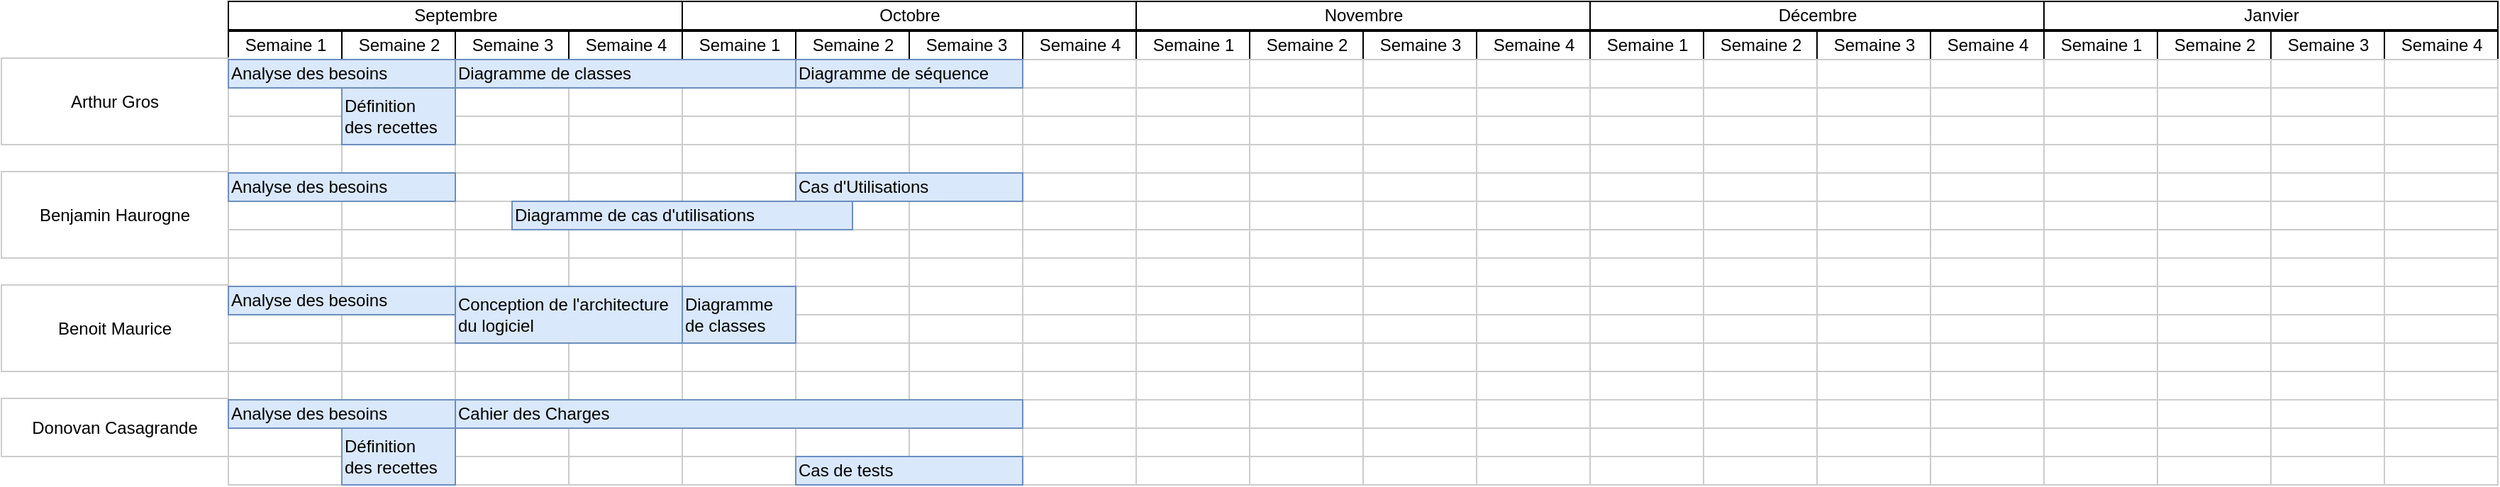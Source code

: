 <mxfile version="22.1.5" type="github">
  <diagram name="Page-1" id="2c4490ee-f0b8-94ab-5012-d5dc3445f7a3">
    <mxGraphModel dx="1648" dy="700" grid="1" gridSize="10" guides="1" tooltips="1" connect="0" arrows="1" fold="1" page="1" pageScale="1.5" pageWidth="1169" pageHeight="826" background="none" math="0" shadow="0">
      <root>
        <mxCell id="0" style=";html=1;" />
        <mxCell id="1" style=";html=1;" parent="0" />
        <mxCell id="67c90442a009f359-279" value="Novembre" style="strokeWidth=1;fontStyle=0;html=1;" parent="1" vertex="1">
          <mxGeometry x="800" y="439" width="320" height="20" as="geometry" />
        </mxCell>
        <mxCell id="7a8b956e7d50b54d-104" value="Décembre" style="strokeWidth=1;fontStyle=0;html=1;" parent="1" vertex="1">
          <mxGeometry x="1120" y="439" width="320" height="20" as="geometry" />
        </mxCell>
        <mxCell id="7a8b956e7d50b54d-109" value="Janvier" style="strokeWidth=1;fontStyle=0;html=1;" parent="1" vertex="1">
          <mxGeometry x="1440" y="439" width="320" height="20" as="geometry" />
        </mxCell>
        <mxCell id="7a8b956e7d50b54d-145" value="Octobre" style="strokeWidth=1;fontStyle=0;html=1;" parent="1" vertex="1">
          <mxGeometry x="480" y="439" width="320" height="20" as="geometry" />
        </mxCell>
        <mxCell id="7a8b956e7d50b54d-151" value="Septembre" style="strokeWidth=1;fontStyle=0;html=1;" parent="1" vertex="1">
          <mxGeometry x="160" y="439" width="320" height="20" as="geometry" />
        </mxCell>
        <mxCell id="7a8b956e7d50b54d-152" value="Semaine 1" style="strokeWidth=1;fontStyle=0;html=1;" parent="1" vertex="1">
          <mxGeometry x="160" y="460" width="80" height="20" as="geometry" />
        </mxCell>
        <mxCell id="KohmYElV7J4Lf4DfOWHx-1" value="Arthur Gros" style="whiteSpace=wrap;html=1;align=center;strokeColor=#CCCCCC;" parent="1" vertex="1">
          <mxGeometry y="479" width="160" height="61" as="geometry" />
        </mxCell>
        <mxCell id="KohmYElV7J4Lf4DfOWHx-3" value="Benjamin Haurogne" style="whiteSpace=wrap;html=1;align=center;strokeColor=#CCCCCC;" parent="1" vertex="1">
          <mxGeometry y="559" width="160" height="61" as="geometry" />
        </mxCell>
        <mxCell id="KohmYElV7J4Lf4DfOWHx-4" value="Benoit Maurice" style="whiteSpace=wrap;html=1;align=center;strokeColor=#CCCCCC;" parent="1" vertex="1">
          <mxGeometry y="639" width="160" height="61" as="geometry" />
        </mxCell>
        <mxCell id="KohmYElV7J4Lf4DfOWHx-5" value="Donovan Casagrande" style="whiteSpace=wrap;html=1;align=center;strokeColor=#CCCCCC;" parent="1" vertex="1">
          <mxGeometry y="719" width="160" height="41" as="geometry" />
        </mxCell>
        <mxCell id="6z6v71Y1guzTuRLKmEV8-2" value="Semaine 2" style="strokeWidth=1;fontStyle=0;html=1;" parent="1" vertex="1">
          <mxGeometry x="240" y="460" width="80" height="20" as="geometry" />
        </mxCell>
        <mxCell id="6z6v71Y1guzTuRLKmEV8-3" value="Semaine 3" style="strokeWidth=1;fontStyle=0;html=1;" parent="1" vertex="1">
          <mxGeometry x="320" y="460" width="80" height="20" as="geometry" />
        </mxCell>
        <mxCell id="6z6v71Y1guzTuRLKmEV8-4" value="Semaine 4" style="strokeWidth=1;fontStyle=0;html=1;" parent="1" vertex="1">
          <mxGeometry x="400" y="460" width="80" height="20" as="geometry" />
        </mxCell>
        <mxCell id="6z6v71Y1guzTuRLKmEV8-54" value="" style="align=left;strokeColor=#CCCCCC;html=1;" parent="1" vertex="1">
          <mxGeometry x="320" y="500" width="80" height="20" as="geometry" />
        </mxCell>
        <mxCell id="6z6v71Y1guzTuRLKmEV8-55" value="" style="align=left;strokeColor=#CCCCCC;html=1;" parent="1" vertex="1">
          <mxGeometry x="320" y="520" width="80" height="20" as="geometry" />
        </mxCell>
        <mxCell id="6z6v71Y1guzTuRLKmEV8-56" value="" style="align=left;strokeColor=#CCCCCC;html=1;" parent="1" vertex="1">
          <mxGeometry x="320" y="540" width="80" height="20" as="geometry" />
        </mxCell>
        <mxCell id="6z6v71Y1guzTuRLKmEV8-57" value="" style="align=left;strokeColor=#CCCCCC;html=1;" parent="1" vertex="1">
          <mxGeometry x="320" y="560" width="80" height="20" as="geometry" />
        </mxCell>
        <mxCell id="6z6v71Y1guzTuRLKmEV8-58" value="" style="align=left;strokeColor=#CCCCCC;html=1;" parent="1" vertex="1">
          <mxGeometry x="320" y="580" width="80" height="20" as="geometry" />
        </mxCell>
        <mxCell id="6z6v71Y1guzTuRLKmEV8-59" value="" style="align=left;strokeColor=#CCCCCC;html=1;" parent="1" vertex="1">
          <mxGeometry x="320" y="600" width="80" height="20" as="geometry" />
        </mxCell>
        <mxCell id="6z6v71Y1guzTuRLKmEV8-60" value="" style="align=left;strokeColor=#CCCCCC;html=1;" parent="1" vertex="1">
          <mxGeometry x="320" y="620" width="80" height="20" as="geometry" />
        </mxCell>
        <mxCell id="6z6v71Y1guzTuRLKmEV8-61" value="" style="align=left;strokeColor=#CCCCCC;html=1;" parent="1" vertex="1">
          <mxGeometry x="320" y="640" width="80" height="20" as="geometry" />
        </mxCell>
        <mxCell id="6z6v71Y1guzTuRLKmEV8-62" value="" style="align=left;strokeColor=#CCCCCC;html=1;" parent="1" vertex="1">
          <mxGeometry x="320" y="660" width="80" height="20" as="geometry" />
        </mxCell>
        <mxCell id="6z6v71Y1guzTuRLKmEV8-63" value="" style="align=left;strokeColor=#CCCCCC;html=1;" parent="1" vertex="1">
          <mxGeometry x="320" y="680" width="80" height="20" as="geometry" />
        </mxCell>
        <mxCell id="6z6v71Y1guzTuRLKmEV8-64" value="" style="align=left;strokeColor=#CCCCCC;html=1;" parent="1" vertex="1">
          <mxGeometry x="320" y="700" width="80" height="20" as="geometry" />
        </mxCell>
        <mxCell id="6z6v71Y1guzTuRLKmEV8-65" value="" style="align=left;strokeColor=#CCCCCC;html=1;" parent="1" vertex="1">
          <mxGeometry x="320" y="720" width="80" height="20" as="geometry" />
        </mxCell>
        <mxCell id="6z6v71Y1guzTuRLKmEV8-66" value="" style="align=left;strokeColor=#CCCCCC;html=1;" parent="1" vertex="1">
          <mxGeometry x="320" y="740" width="80" height="20" as="geometry" />
        </mxCell>
        <mxCell id="6z6v71Y1guzTuRLKmEV8-68" value="" style="align=left;strokeColor=#CCCCCC;html=1;" parent="1" vertex="1">
          <mxGeometry x="400" y="500" width="80" height="20" as="geometry" />
        </mxCell>
        <mxCell id="6z6v71Y1guzTuRLKmEV8-69" value="" style="align=left;strokeColor=#CCCCCC;html=1;" parent="1" vertex="1">
          <mxGeometry x="400" y="520" width="80" height="20" as="geometry" />
        </mxCell>
        <mxCell id="6z6v71Y1guzTuRLKmEV8-70" value="" style="align=left;strokeColor=#CCCCCC;html=1;" parent="1" vertex="1">
          <mxGeometry x="400" y="540" width="80" height="20" as="geometry" />
        </mxCell>
        <mxCell id="6z6v71Y1guzTuRLKmEV8-71" value="" style="align=left;strokeColor=#CCCCCC;html=1;" parent="1" vertex="1">
          <mxGeometry x="400" y="560" width="80" height="20" as="geometry" />
        </mxCell>
        <mxCell id="6z6v71Y1guzTuRLKmEV8-72" value="" style="align=left;strokeColor=#CCCCCC;html=1;" parent="1" vertex="1">
          <mxGeometry x="400" y="580" width="80" height="20" as="geometry" />
        </mxCell>
        <mxCell id="6z6v71Y1guzTuRLKmEV8-73" value="" style="align=left;strokeColor=#CCCCCC;html=1;" parent="1" vertex="1">
          <mxGeometry x="400" y="600" width="80" height="20" as="geometry" />
        </mxCell>
        <mxCell id="6z6v71Y1guzTuRLKmEV8-74" value="" style="align=left;strokeColor=#CCCCCC;html=1;" parent="1" vertex="1">
          <mxGeometry x="400" y="620" width="80" height="20" as="geometry" />
        </mxCell>
        <mxCell id="6z6v71Y1guzTuRLKmEV8-75" value="" style="align=left;strokeColor=#CCCCCC;html=1;" parent="1" vertex="1">
          <mxGeometry x="400" y="640" width="80" height="20" as="geometry" />
        </mxCell>
        <mxCell id="6z6v71Y1guzTuRLKmEV8-76" value="" style="align=left;strokeColor=#CCCCCC;html=1;" parent="1" vertex="1">
          <mxGeometry x="400" y="660" width="80" height="20" as="geometry" />
        </mxCell>
        <mxCell id="6z6v71Y1guzTuRLKmEV8-77" value="" style="align=left;strokeColor=#CCCCCC;html=1;" parent="1" vertex="1">
          <mxGeometry x="400" y="680" width="80" height="20" as="geometry" />
        </mxCell>
        <mxCell id="6z6v71Y1guzTuRLKmEV8-78" value="" style="align=left;strokeColor=#CCCCCC;html=1;" parent="1" vertex="1">
          <mxGeometry x="400" y="700" width="80" height="20" as="geometry" />
        </mxCell>
        <mxCell id="6z6v71Y1guzTuRLKmEV8-79" value="" style="align=left;strokeColor=#CCCCCC;html=1;" parent="1" vertex="1">
          <mxGeometry x="400" y="720" width="80" height="20" as="geometry" />
        </mxCell>
        <mxCell id="6z6v71Y1guzTuRLKmEV8-80" value="" style="align=left;strokeColor=#CCCCCC;html=1;" parent="1" vertex="1">
          <mxGeometry x="400" y="740" width="80" height="20" as="geometry" />
        </mxCell>
        <mxCell id="6z6v71Y1guzTuRLKmEV8-82" value="" style="align=left;strokeColor=#CCCCCC;html=1;" parent="1" vertex="1">
          <mxGeometry x="480" y="500" width="80" height="20" as="geometry" />
        </mxCell>
        <mxCell id="6z6v71Y1guzTuRLKmEV8-83" value="" style="align=left;strokeColor=#CCCCCC;html=1;" parent="1" vertex="1">
          <mxGeometry x="480" y="520" width="80" height="20" as="geometry" />
        </mxCell>
        <mxCell id="6z6v71Y1guzTuRLKmEV8-84" value="" style="align=left;strokeColor=#CCCCCC;html=1;" parent="1" vertex="1">
          <mxGeometry x="480" y="540" width="80" height="20" as="geometry" />
        </mxCell>
        <mxCell id="6z6v71Y1guzTuRLKmEV8-85" value="" style="align=left;strokeColor=#CCCCCC;html=1;" parent="1" vertex="1">
          <mxGeometry x="480" y="560" width="80" height="20" as="geometry" />
        </mxCell>
        <mxCell id="6z6v71Y1guzTuRLKmEV8-86" value="" style="align=left;strokeColor=#CCCCCC;html=1;" parent="1" vertex="1">
          <mxGeometry x="480" y="580" width="80" height="20" as="geometry" />
        </mxCell>
        <mxCell id="6z6v71Y1guzTuRLKmEV8-87" value="" style="align=left;strokeColor=#CCCCCC;html=1;" parent="1" vertex="1">
          <mxGeometry x="480" y="600" width="80" height="20" as="geometry" />
        </mxCell>
        <mxCell id="6z6v71Y1guzTuRLKmEV8-88" value="" style="align=left;strokeColor=#CCCCCC;html=1;" parent="1" vertex="1">
          <mxGeometry x="480" y="620" width="80" height="20" as="geometry" />
        </mxCell>
        <mxCell id="6z6v71Y1guzTuRLKmEV8-89" value="" style="align=left;strokeColor=#CCCCCC;html=1;" parent="1" vertex="1">
          <mxGeometry x="480" y="640" width="80" height="20" as="geometry" />
        </mxCell>
        <mxCell id="6z6v71Y1guzTuRLKmEV8-90" value="" style="align=left;strokeColor=#CCCCCC;html=1;" parent="1" vertex="1">
          <mxGeometry x="480" y="660" width="80" height="20" as="geometry" />
        </mxCell>
        <mxCell id="6z6v71Y1guzTuRLKmEV8-91" value="" style="align=left;strokeColor=#CCCCCC;html=1;" parent="1" vertex="1">
          <mxGeometry x="480" y="680" width="80" height="20" as="geometry" />
        </mxCell>
        <mxCell id="6z6v71Y1guzTuRLKmEV8-92" value="" style="align=left;strokeColor=#CCCCCC;html=1;" parent="1" vertex="1">
          <mxGeometry x="480" y="700" width="80" height="20" as="geometry" />
        </mxCell>
        <mxCell id="6z6v71Y1guzTuRLKmEV8-93" value="" style="align=left;strokeColor=#CCCCCC;html=1;" parent="1" vertex="1">
          <mxGeometry x="480" y="720" width="80" height="20" as="geometry" />
        </mxCell>
        <mxCell id="6z6v71Y1guzTuRLKmEV8-94" value="" style="align=left;strokeColor=#CCCCCC;html=1;" parent="1" vertex="1">
          <mxGeometry x="480" y="740" width="80" height="20" as="geometry" />
        </mxCell>
        <mxCell id="6z6v71Y1guzTuRLKmEV8-96" value="" style="align=left;strokeColor=#CCCCCC;html=1;" parent="1" vertex="1">
          <mxGeometry x="560" y="500" width="80" height="20" as="geometry" />
        </mxCell>
        <mxCell id="6z6v71Y1guzTuRLKmEV8-97" value="" style="align=left;strokeColor=#CCCCCC;html=1;" parent="1" vertex="1">
          <mxGeometry x="560" y="520" width="80" height="20" as="geometry" />
        </mxCell>
        <mxCell id="6z6v71Y1guzTuRLKmEV8-98" value="" style="align=left;strokeColor=#CCCCCC;html=1;" parent="1" vertex="1">
          <mxGeometry x="560" y="540" width="80" height="20" as="geometry" />
        </mxCell>
        <mxCell id="6z6v71Y1guzTuRLKmEV8-99" value="" style="align=left;strokeColor=#CCCCCC;html=1;" parent="1" vertex="1">
          <mxGeometry x="560" y="560" width="80" height="20" as="geometry" />
        </mxCell>
        <mxCell id="6z6v71Y1guzTuRLKmEV8-100" value="" style="align=left;strokeColor=#CCCCCC;html=1;" parent="1" vertex="1">
          <mxGeometry x="560" y="580" width="80" height="20" as="geometry" />
        </mxCell>
        <mxCell id="6z6v71Y1guzTuRLKmEV8-101" value="" style="align=left;strokeColor=#CCCCCC;html=1;" parent="1" vertex="1">
          <mxGeometry x="560" y="600" width="80" height="20" as="geometry" />
        </mxCell>
        <mxCell id="6z6v71Y1guzTuRLKmEV8-102" value="" style="align=left;strokeColor=#CCCCCC;html=1;" parent="1" vertex="1">
          <mxGeometry x="560" y="620" width="80" height="20" as="geometry" />
        </mxCell>
        <mxCell id="6z6v71Y1guzTuRLKmEV8-103" value="" style="align=left;strokeColor=#CCCCCC;html=1;" parent="1" vertex="1">
          <mxGeometry x="560" y="640" width="80" height="20" as="geometry" />
        </mxCell>
        <mxCell id="6z6v71Y1guzTuRLKmEV8-104" value="" style="align=left;strokeColor=#CCCCCC;html=1;" parent="1" vertex="1">
          <mxGeometry x="560" y="660" width="80" height="20" as="geometry" />
        </mxCell>
        <mxCell id="6z6v71Y1guzTuRLKmEV8-105" value="" style="align=left;strokeColor=#CCCCCC;html=1;" parent="1" vertex="1">
          <mxGeometry x="560" y="680" width="80" height="20" as="geometry" />
        </mxCell>
        <mxCell id="6z6v71Y1guzTuRLKmEV8-106" value="" style="align=left;strokeColor=#CCCCCC;html=1;" parent="1" vertex="1">
          <mxGeometry x="560" y="700" width="80" height="20" as="geometry" />
        </mxCell>
        <mxCell id="6z6v71Y1guzTuRLKmEV8-107" value="" style="align=left;strokeColor=#CCCCCC;html=1;" parent="1" vertex="1">
          <mxGeometry x="560" y="720" width="80" height="20" as="geometry" />
        </mxCell>
        <mxCell id="6z6v71Y1guzTuRLKmEV8-108" value="" style="align=left;strokeColor=#CCCCCC;html=1;" parent="1" vertex="1">
          <mxGeometry x="560" y="740" width="80" height="20" as="geometry" />
        </mxCell>
        <mxCell id="6z6v71Y1guzTuRLKmEV8-124" value="" style="align=left;strokeColor=#CCCCCC;html=1;" parent="1" vertex="1">
          <mxGeometry x="720" y="500" width="80" height="20" as="geometry" />
        </mxCell>
        <mxCell id="6z6v71Y1guzTuRLKmEV8-125" value="" style="align=left;strokeColor=#CCCCCC;html=1;" parent="1" vertex="1">
          <mxGeometry x="720" y="520" width="80" height="20" as="geometry" />
        </mxCell>
        <mxCell id="6z6v71Y1guzTuRLKmEV8-126" value="" style="align=left;strokeColor=#CCCCCC;html=1;" parent="1" vertex="1">
          <mxGeometry x="720" y="540" width="80" height="20" as="geometry" />
        </mxCell>
        <mxCell id="6z6v71Y1guzTuRLKmEV8-127" value="" style="align=left;strokeColor=#CCCCCC;html=1;" parent="1" vertex="1">
          <mxGeometry x="720" y="560" width="80" height="20" as="geometry" />
        </mxCell>
        <mxCell id="6z6v71Y1guzTuRLKmEV8-128" value="" style="align=left;strokeColor=#CCCCCC;html=1;" parent="1" vertex="1">
          <mxGeometry x="720" y="580" width="80" height="20" as="geometry" />
        </mxCell>
        <mxCell id="6z6v71Y1guzTuRLKmEV8-129" value="" style="align=left;strokeColor=#CCCCCC;html=1;" parent="1" vertex="1">
          <mxGeometry x="720" y="600" width="80" height="20" as="geometry" />
        </mxCell>
        <mxCell id="6z6v71Y1guzTuRLKmEV8-130" value="" style="align=left;strokeColor=#CCCCCC;html=1;" parent="1" vertex="1">
          <mxGeometry x="720" y="620" width="80" height="20" as="geometry" />
        </mxCell>
        <mxCell id="6z6v71Y1guzTuRLKmEV8-131" value="" style="align=left;strokeColor=#CCCCCC;html=1;" parent="1" vertex="1">
          <mxGeometry x="720" y="640" width="80" height="20" as="geometry" />
        </mxCell>
        <mxCell id="6z6v71Y1guzTuRLKmEV8-132" value="" style="align=left;strokeColor=#CCCCCC;html=1;" parent="1" vertex="1">
          <mxGeometry x="720" y="660" width="80" height="20" as="geometry" />
        </mxCell>
        <mxCell id="6z6v71Y1guzTuRLKmEV8-133" value="" style="align=left;strokeColor=#CCCCCC;html=1;" parent="1" vertex="1">
          <mxGeometry x="720" y="680" width="80" height="20" as="geometry" />
        </mxCell>
        <mxCell id="6z6v71Y1guzTuRLKmEV8-134" value="" style="align=left;strokeColor=#CCCCCC;html=1;" parent="1" vertex="1">
          <mxGeometry x="720" y="700" width="80" height="20" as="geometry" />
        </mxCell>
        <mxCell id="6z6v71Y1guzTuRLKmEV8-135" value="" style="align=left;strokeColor=#CCCCCC;html=1;" parent="1" vertex="1">
          <mxGeometry x="720" y="720" width="80" height="20" as="geometry" />
        </mxCell>
        <mxCell id="6z6v71Y1guzTuRLKmEV8-136" value="" style="align=left;strokeColor=#CCCCCC;html=1;" parent="1" vertex="1">
          <mxGeometry x="720" y="740" width="80" height="20" as="geometry" />
        </mxCell>
        <mxCell id="6z6v71Y1guzTuRLKmEV8-138" value="" style="align=left;strokeColor=#CCCCCC;html=1;" parent="1" vertex="1">
          <mxGeometry x="800" y="500" width="80" height="20" as="geometry" />
        </mxCell>
        <mxCell id="6z6v71Y1guzTuRLKmEV8-139" value="" style="align=left;strokeColor=#CCCCCC;html=1;" parent="1" vertex="1">
          <mxGeometry x="800" y="520" width="80" height="20" as="geometry" />
        </mxCell>
        <mxCell id="6z6v71Y1guzTuRLKmEV8-140" value="" style="align=left;strokeColor=#CCCCCC;html=1;" parent="1" vertex="1">
          <mxGeometry x="800" y="540" width="80" height="20" as="geometry" />
        </mxCell>
        <mxCell id="6z6v71Y1guzTuRLKmEV8-141" value="" style="align=left;strokeColor=#CCCCCC;html=1;" parent="1" vertex="1">
          <mxGeometry x="800" y="560" width="80" height="20" as="geometry" />
        </mxCell>
        <mxCell id="6z6v71Y1guzTuRLKmEV8-142" value="" style="align=left;strokeColor=#CCCCCC;html=1;" parent="1" vertex="1">
          <mxGeometry x="800" y="580" width="80" height="20" as="geometry" />
        </mxCell>
        <mxCell id="6z6v71Y1guzTuRLKmEV8-143" value="" style="align=left;strokeColor=#CCCCCC;html=1;" parent="1" vertex="1">
          <mxGeometry x="800" y="600" width="80" height="20" as="geometry" />
        </mxCell>
        <mxCell id="6z6v71Y1guzTuRLKmEV8-144" value="" style="align=left;strokeColor=#CCCCCC;html=1;" parent="1" vertex="1">
          <mxGeometry x="800" y="620" width="80" height="20" as="geometry" />
        </mxCell>
        <mxCell id="6z6v71Y1guzTuRLKmEV8-145" value="" style="align=left;strokeColor=#CCCCCC;html=1;" parent="1" vertex="1">
          <mxGeometry x="800" y="640" width="80" height="20" as="geometry" />
        </mxCell>
        <mxCell id="6z6v71Y1guzTuRLKmEV8-146" value="" style="align=left;strokeColor=#CCCCCC;html=1;" parent="1" vertex="1">
          <mxGeometry x="800" y="660" width="80" height="20" as="geometry" />
        </mxCell>
        <mxCell id="6z6v71Y1guzTuRLKmEV8-147" value="" style="align=left;strokeColor=#CCCCCC;html=1;" parent="1" vertex="1">
          <mxGeometry x="800" y="680" width="80" height="20" as="geometry" />
        </mxCell>
        <mxCell id="6z6v71Y1guzTuRLKmEV8-148" value="" style="align=left;strokeColor=#CCCCCC;html=1;" parent="1" vertex="1">
          <mxGeometry x="800" y="700" width="80" height="20" as="geometry" />
        </mxCell>
        <mxCell id="6z6v71Y1guzTuRLKmEV8-149" value="" style="align=left;strokeColor=#CCCCCC;html=1;" parent="1" vertex="1">
          <mxGeometry x="800" y="720" width="80" height="20" as="geometry" />
        </mxCell>
        <mxCell id="6z6v71Y1guzTuRLKmEV8-150" value="" style="align=left;strokeColor=#CCCCCC;html=1;" parent="1" vertex="1">
          <mxGeometry x="800" y="740" width="80" height="20" as="geometry" />
        </mxCell>
        <mxCell id="6z6v71Y1guzTuRLKmEV8-152" value="" style="align=left;strokeColor=#CCCCCC;html=1;" parent="1" vertex="1">
          <mxGeometry x="880" y="500" width="80" height="20" as="geometry" />
        </mxCell>
        <mxCell id="6z6v71Y1guzTuRLKmEV8-153" value="" style="align=left;strokeColor=#CCCCCC;html=1;" parent="1" vertex="1">
          <mxGeometry x="880" y="520" width="80" height="20" as="geometry" />
        </mxCell>
        <mxCell id="6z6v71Y1guzTuRLKmEV8-154" value="" style="align=left;strokeColor=#CCCCCC;html=1;" parent="1" vertex="1">
          <mxGeometry x="880" y="540" width="80" height="20" as="geometry" />
        </mxCell>
        <mxCell id="6z6v71Y1guzTuRLKmEV8-155" value="" style="align=left;strokeColor=#CCCCCC;html=1;" parent="1" vertex="1">
          <mxGeometry x="880" y="560" width="80" height="20" as="geometry" />
        </mxCell>
        <mxCell id="6z6v71Y1guzTuRLKmEV8-156" value="" style="align=left;strokeColor=#CCCCCC;html=1;" parent="1" vertex="1">
          <mxGeometry x="880" y="580" width="80" height="20" as="geometry" />
        </mxCell>
        <mxCell id="6z6v71Y1guzTuRLKmEV8-157" value="" style="align=left;strokeColor=#CCCCCC;html=1;" parent="1" vertex="1">
          <mxGeometry x="880" y="600" width="80" height="20" as="geometry" />
        </mxCell>
        <mxCell id="6z6v71Y1guzTuRLKmEV8-158" value="" style="align=left;strokeColor=#CCCCCC;html=1;" parent="1" vertex="1">
          <mxGeometry x="880" y="620" width="80" height="20" as="geometry" />
        </mxCell>
        <mxCell id="6z6v71Y1guzTuRLKmEV8-159" value="" style="align=left;strokeColor=#CCCCCC;html=1;" parent="1" vertex="1">
          <mxGeometry x="880" y="640" width="80" height="20" as="geometry" />
        </mxCell>
        <mxCell id="6z6v71Y1guzTuRLKmEV8-160" value="" style="align=left;strokeColor=#CCCCCC;html=1;" parent="1" vertex="1">
          <mxGeometry x="880" y="660" width="80" height="20" as="geometry" />
        </mxCell>
        <mxCell id="6z6v71Y1guzTuRLKmEV8-161" value="" style="align=left;strokeColor=#CCCCCC;html=1;" parent="1" vertex="1">
          <mxGeometry x="880" y="680" width="80" height="20" as="geometry" />
        </mxCell>
        <mxCell id="6z6v71Y1guzTuRLKmEV8-162" value="" style="align=left;strokeColor=#CCCCCC;html=1;" parent="1" vertex="1">
          <mxGeometry x="880" y="700" width="80" height="20" as="geometry" />
        </mxCell>
        <mxCell id="6z6v71Y1guzTuRLKmEV8-163" value="" style="align=left;strokeColor=#CCCCCC;html=1;" parent="1" vertex="1">
          <mxGeometry x="880" y="720" width="80" height="20" as="geometry" />
        </mxCell>
        <mxCell id="6z6v71Y1guzTuRLKmEV8-164" value="" style="align=left;strokeColor=#CCCCCC;html=1;" parent="1" vertex="1">
          <mxGeometry x="880" y="740" width="80" height="20" as="geometry" />
        </mxCell>
        <mxCell id="6z6v71Y1guzTuRLKmEV8-166" value="" style="align=left;strokeColor=#CCCCCC;html=1;" parent="1" vertex="1">
          <mxGeometry x="960" y="500" width="80" height="20" as="geometry" />
        </mxCell>
        <mxCell id="6z6v71Y1guzTuRLKmEV8-167" value="" style="align=left;strokeColor=#CCCCCC;html=1;" parent="1" vertex="1">
          <mxGeometry x="960" y="520" width="80" height="20" as="geometry" />
        </mxCell>
        <mxCell id="6z6v71Y1guzTuRLKmEV8-168" value="" style="align=left;strokeColor=#CCCCCC;html=1;" parent="1" vertex="1">
          <mxGeometry x="960" y="540" width="80" height="20" as="geometry" />
        </mxCell>
        <mxCell id="6z6v71Y1guzTuRLKmEV8-169" value="" style="align=left;strokeColor=#CCCCCC;html=1;" parent="1" vertex="1">
          <mxGeometry x="960" y="560" width="80" height="20" as="geometry" />
        </mxCell>
        <mxCell id="6z6v71Y1guzTuRLKmEV8-170" value="" style="align=left;strokeColor=#CCCCCC;html=1;" parent="1" vertex="1">
          <mxGeometry x="960" y="580" width="80" height="20" as="geometry" />
        </mxCell>
        <mxCell id="6z6v71Y1guzTuRLKmEV8-171" value="" style="align=left;strokeColor=#CCCCCC;html=1;" parent="1" vertex="1">
          <mxGeometry x="960" y="600" width="80" height="20" as="geometry" />
        </mxCell>
        <mxCell id="6z6v71Y1guzTuRLKmEV8-172" value="" style="align=left;strokeColor=#CCCCCC;html=1;" parent="1" vertex="1">
          <mxGeometry x="960" y="620" width="80" height="20" as="geometry" />
        </mxCell>
        <mxCell id="6z6v71Y1guzTuRLKmEV8-173" value="" style="align=left;strokeColor=#CCCCCC;html=1;" parent="1" vertex="1">
          <mxGeometry x="960" y="640" width="80" height="20" as="geometry" />
        </mxCell>
        <mxCell id="6z6v71Y1guzTuRLKmEV8-174" value="" style="align=left;strokeColor=#CCCCCC;html=1;" parent="1" vertex="1">
          <mxGeometry x="960" y="660" width="80" height="20" as="geometry" />
        </mxCell>
        <mxCell id="6z6v71Y1guzTuRLKmEV8-175" value="" style="align=left;strokeColor=#CCCCCC;html=1;" parent="1" vertex="1">
          <mxGeometry x="960" y="680" width="80" height="20" as="geometry" />
        </mxCell>
        <mxCell id="6z6v71Y1guzTuRLKmEV8-176" value="" style="align=left;strokeColor=#CCCCCC;html=1;" parent="1" vertex="1">
          <mxGeometry x="960" y="700" width="80" height="20" as="geometry" />
        </mxCell>
        <mxCell id="6z6v71Y1guzTuRLKmEV8-177" value="" style="align=left;strokeColor=#CCCCCC;html=1;" parent="1" vertex="1">
          <mxGeometry x="960" y="720" width="80" height="20" as="geometry" />
        </mxCell>
        <mxCell id="6z6v71Y1guzTuRLKmEV8-178" value="" style="align=left;strokeColor=#CCCCCC;html=1;" parent="1" vertex="1">
          <mxGeometry x="960" y="740" width="80" height="20" as="geometry" />
        </mxCell>
        <mxCell id="6z6v71Y1guzTuRLKmEV8-180" value="" style="align=left;strokeColor=#CCCCCC;html=1;" parent="1" vertex="1">
          <mxGeometry x="1040" y="500" width="80" height="20" as="geometry" />
        </mxCell>
        <mxCell id="6z6v71Y1guzTuRLKmEV8-181" value="" style="align=left;strokeColor=#CCCCCC;html=1;" parent="1" vertex="1">
          <mxGeometry x="1040" y="520" width="80" height="20" as="geometry" />
        </mxCell>
        <mxCell id="6z6v71Y1guzTuRLKmEV8-182" value="" style="align=left;strokeColor=#CCCCCC;html=1;" parent="1" vertex="1">
          <mxGeometry x="1040" y="540" width="80" height="20" as="geometry" />
        </mxCell>
        <mxCell id="6z6v71Y1guzTuRLKmEV8-183" value="" style="align=left;strokeColor=#CCCCCC;html=1;" parent="1" vertex="1">
          <mxGeometry x="1040" y="560" width="80" height="20" as="geometry" />
        </mxCell>
        <mxCell id="6z6v71Y1guzTuRLKmEV8-184" value="" style="align=left;strokeColor=#CCCCCC;html=1;" parent="1" vertex="1">
          <mxGeometry x="1040" y="580" width="80" height="20" as="geometry" />
        </mxCell>
        <mxCell id="6z6v71Y1guzTuRLKmEV8-186" value="" style="align=left;strokeColor=#CCCCCC;html=1;" parent="1" vertex="1">
          <mxGeometry x="1040" y="620" width="80" height="20" as="geometry" />
        </mxCell>
        <mxCell id="6z6v71Y1guzTuRLKmEV8-187" value="" style="align=left;strokeColor=#CCCCCC;html=1;" parent="1" vertex="1">
          <mxGeometry x="1040" y="640" width="80" height="20" as="geometry" />
        </mxCell>
        <mxCell id="6z6v71Y1guzTuRLKmEV8-188" value="" style="align=left;strokeColor=#CCCCCC;html=1;" parent="1" vertex="1">
          <mxGeometry x="1040" y="660" width="80" height="20" as="geometry" />
        </mxCell>
        <mxCell id="6z6v71Y1guzTuRLKmEV8-189" value="" style="align=left;strokeColor=#CCCCCC;html=1;" parent="1" vertex="1">
          <mxGeometry x="1040" y="680" width="80" height="20" as="geometry" />
        </mxCell>
        <mxCell id="6z6v71Y1guzTuRLKmEV8-190" value="" style="align=left;strokeColor=#CCCCCC;html=1;" parent="1" vertex="1">
          <mxGeometry x="1040" y="700" width="80" height="20" as="geometry" />
        </mxCell>
        <mxCell id="6z6v71Y1guzTuRLKmEV8-191" value="" style="align=left;strokeColor=#CCCCCC;html=1;" parent="1" vertex="1">
          <mxGeometry x="1040" y="720" width="80" height="20" as="geometry" />
        </mxCell>
        <mxCell id="6z6v71Y1guzTuRLKmEV8-192" value="" style="align=left;strokeColor=#CCCCCC;html=1;" parent="1" vertex="1">
          <mxGeometry x="1040" y="740" width="80" height="20" as="geometry" />
        </mxCell>
        <mxCell id="6z6v71Y1guzTuRLKmEV8-193" value="Semaine 1" style="strokeWidth=1;fontStyle=0;html=1;" parent="1" vertex="1">
          <mxGeometry x="480" y="460" width="80" height="20" as="geometry" />
        </mxCell>
        <mxCell id="6z6v71Y1guzTuRLKmEV8-194" value="Semaine 2" style="strokeWidth=1;fontStyle=0;html=1;" parent="1" vertex="1">
          <mxGeometry x="560" y="460" width="80" height="20" as="geometry" />
        </mxCell>
        <mxCell id="6z6v71Y1guzTuRLKmEV8-195" value="Semaine 3" style="strokeWidth=1;fontStyle=0;html=1;" parent="1" vertex="1">
          <mxGeometry x="640" y="460" width="80" height="20" as="geometry" />
        </mxCell>
        <mxCell id="6z6v71Y1guzTuRLKmEV8-196" value="Semaine 4" style="strokeWidth=1;fontStyle=0;html=1;" parent="1" vertex="1">
          <mxGeometry x="720" y="460" width="80" height="20" as="geometry" />
        </mxCell>
        <mxCell id="6z6v71Y1guzTuRLKmEV8-197" value="Semaine 1" style="strokeWidth=1;fontStyle=0;html=1;" parent="1" vertex="1">
          <mxGeometry x="800" y="460" width="80" height="20" as="geometry" />
        </mxCell>
        <mxCell id="6z6v71Y1guzTuRLKmEV8-198" value="Semaine 2" style="strokeWidth=1;fontStyle=0;html=1;" parent="1" vertex="1">
          <mxGeometry x="880" y="460" width="80" height="20" as="geometry" />
        </mxCell>
        <mxCell id="6z6v71Y1guzTuRLKmEV8-199" value="Semaine 3" style="strokeWidth=1;fontStyle=0;html=1;" parent="1" vertex="1">
          <mxGeometry x="960" y="460" width="80" height="20" as="geometry" />
        </mxCell>
        <mxCell id="6z6v71Y1guzTuRLKmEV8-200" value="Semaine 4" style="strokeWidth=1;fontStyle=0;html=1;" parent="1" vertex="1">
          <mxGeometry x="1040" y="460" width="80" height="20" as="geometry" />
        </mxCell>
        <mxCell id="6z6v71Y1guzTuRLKmEV8-201" value="Semaine 1" style="strokeWidth=1;fontStyle=0;html=1;" parent="1" vertex="1">
          <mxGeometry x="1120" y="460" width="80" height="20" as="geometry" />
        </mxCell>
        <mxCell id="6z6v71Y1guzTuRLKmEV8-202" value="Semaine 2" style="strokeWidth=1;fontStyle=0;html=1;" parent="1" vertex="1">
          <mxGeometry x="1200" y="460" width="80" height="20" as="geometry" />
        </mxCell>
        <mxCell id="6z6v71Y1guzTuRLKmEV8-203" value="Semaine 3" style="strokeWidth=1;fontStyle=0;html=1;" parent="1" vertex="1">
          <mxGeometry x="1280" y="460" width="80" height="20" as="geometry" />
        </mxCell>
        <mxCell id="6z6v71Y1guzTuRLKmEV8-204" value="Semaine 4" style="strokeWidth=1;fontStyle=0;html=1;" parent="1" vertex="1">
          <mxGeometry x="1360" y="460" width="80" height="20" as="geometry" />
        </mxCell>
        <mxCell id="6z6v71Y1guzTuRLKmEV8-205" value="Semaine 1" style="strokeWidth=1;fontStyle=0;html=1;" parent="1" vertex="1">
          <mxGeometry x="1440" y="460" width="80" height="20" as="geometry" />
        </mxCell>
        <mxCell id="6z6v71Y1guzTuRLKmEV8-206" value="Semaine 2" style="strokeWidth=1;fontStyle=0;html=1;" parent="1" vertex="1">
          <mxGeometry x="1520" y="460" width="80" height="20" as="geometry" />
        </mxCell>
        <mxCell id="6z6v71Y1guzTuRLKmEV8-207" value="Semaine 3" style="strokeWidth=1;fontStyle=0;html=1;" parent="1" vertex="1">
          <mxGeometry x="1600" y="460" width="80" height="20" as="geometry" />
        </mxCell>
        <mxCell id="6z6v71Y1guzTuRLKmEV8-208" value="Semaine 4" style="strokeWidth=1;fontStyle=0;html=1;" parent="1" vertex="1">
          <mxGeometry x="1680" y="460" width="80" height="20" as="geometry" />
        </mxCell>
        <mxCell id="6z6v71Y1guzTuRLKmEV8-209" value="" style="align=left;strokeColor=#CCCCCC;html=1;" parent="1" vertex="1">
          <mxGeometry x="1120" y="500" width="80" height="20" as="geometry" />
        </mxCell>
        <mxCell id="6z6v71Y1guzTuRLKmEV8-210" value="" style="align=left;strokeColor=#CCCCCC;html=1;" parent="1" vertex="1">
          <mxGeometry x="1120" y="520" width="80" height="20" as="geometry" />
        </mxCell>
        <mxCell id="6z6v71Y1guzTuRLKmEV8-211" value="" style="align=left;strokeColor=#CCCCCC;html=1;" parent="1" vertex="1">
          <mxGeometry x="1120" y="540" width="80" height="20" as="geometry" />
        </mxCell>
        <mxCell id="6z6v71Y1guzTuRLKmEV8-212" value="" style="align=left;strokeColor=#CCCCCC;html=1;" parent="1" vertex="1">
          <mxGeometry x="1120" y="560" width="80" height="20" as="geometry" />
        </mxCell>
        <mxCell id="6z6v71Y1guzTuRLKmEV8-213" value="" style="align=left;strokeColor=#CCCCCC;html=1;" parent="1" vertex="1">
          <mxGeometry x="1120" y="580" width="80" height="20" as="geometry" />
        </mxCell>
        <mxCell id="6z6v71Y1guzTuRLKmEV8-214" value="" style="align=left;strokeColor=#CCCCCC;html=1;" parent="1" vertex="1">
          <mxGeometry x="1120" y="600" width="80" height="20" as="geometry" />
        </mxCell>
        <mxCell id="6z6v71Y1guzTuRLKmEV8-215" value="" style="align=left;strokeColor=#CCCCCC;html=1;" parent="1" vertex="1">
          <mxGeometry x="1120" y="620" width="80" height="20" as="geometry" />
        </mxCell>
        <mxCell id="6z6v71Y1guzTuRLKmEV8-216" value="" style="align=left;strokeColor=#CCCCCC;html=1;" parent="1" vertex="1">
          <mxGeometry x="1120" y="640" width="80" height="20" as="geometry" />
        </mxCell>
        <mxCell id="6z6v71Y1guzTuRLKmEV8-217" value="" style="align=left;strokeColor=#CCCCCC;html=1;" parent="1" vertex="1">
          <mxGeometry x="1120" y="660" width="80" height="20" as="geometry" />
        </mxCell>
        <mxCell id="6z6v71Y1guzTuRLKmEV8-218" value="" style="align=left;strokeColor=#CCCCCC;html=1;" parent="1" vertex="1">
          <mxGeometry x="1120" y="680" width="80" height="20" as="geometry" />
        </mxCell>
        <mxCell id="6z6v71Y1guzTuRLKmEV8-219" value="" style="align=left;strokeColor=#CCCCCC;html=1;" parent="1" vertex="1">
          <mxGeometry x="1120" y="700" width="80" height="20" as="geometry" />
        </mxCell>
        <mxCell id="6z6v71Y1guzTuRLKmEV8-220" value="" style="align=left;strokeColor=#CCCCCC;html=1;" parent="1" vertex="1">
          <mxGeometry x="1120" y="720" width="80" height="20" as="geometry" />
        </mxCell>
        <mxCell id="6z6v71Y1guzTuRLKmEV8-221" value="" style="align=left;strokeColor=#CCCCCC;html=1;" parent="1" vertex="1">
          <mxGeometry x="1120" y="740" width="80" height="20" as="geometry" />
        </mxCell>
        <mxCell id="6z6v71Y1guzTuRLKmEV8-222" value="" style="align=left;strokeColor=#CCCCCC;html=1;" parent="1" vertex="1">
          <mxGeometry x="1200" y="500" width="80" height="20" as="geometry" />
        </mxCell>
        <mxCell id="6z6v71Y1guzTuRLKmEV8-223" value="" style="align=left;strokeColor=#CCCCCC;html=1;" parent="1" vertex="1">
          <mxGeometry x="1200" y="520" width="80" height="20" as="geometry" />
        </mxCell>
        <mxCell id="6z6v71Y1guzTuRLKmEV8-224" value="" style="align=left;strokeColor=#CCCCCC;html=1;" parent="1" vertex="1">
          <mxGeometry x="1200" y="540" width="80" height="20" as="geometry" />
        </mxCell>
        <mxCell id="6z6v71Y1guzTuRLKmEV8-225" value="" style="align=left;strokeColor=#CCCCCC;html=1;" parent="1" vertex="1">
          <mxGeometry x="1200" y="560" width="80" height="20" as="geometry" />
        </mxCell>
        <mxCell id="6z6v71Y1guzTuRLKmEV8-226" value="" style="align=left;strokeColor=#CCCCCC;html=1;" parent="1" vertex="1">
          <mxGeometry x="1200" y="580" width="80" height="20" as="geometry" />
        </mxCell>
        <mxCell id="6z6v71Y1guzTuRLKmEV8-227" value="" style="align=left;strokeColor=#CCCCCC;html=1;" parent="1" vertex="1">
          <mxGeometry x="1200" y="600" width="80" height="20" as="geometry" />
        </mxCell>
        <mxCell id="6z6v71Y1guzTuRLKmEV8-228" value="" style="align=left;strokeColor=#CCCCCC;html=1;" parent="1" vertex="1">
          <mxGeometry x="1200" y="620" width="80" height="20" as="geometry" />
        </mxCell>
        <mxCell id="6z6v71Y1guzTuRLKmEV8-229" value="" style="align=left;strokeColor=#CCCCCC;html=1;" parent="1" vertex="1">
          <mxGeometry x="1200" y="640" width="80" height="20" as="geometry" />
        </mxCell>
        <mxCell id="6z6v71Y1guzTuRLKmEV8-230" value="" style="align=left;strokeColor=#CCCCCC;html=1;" parent="1" vertex="1">
          <mxGeometry x="1200" y="660" width="80" height="20" as="geometry" />
        </mxCell>
        <mxCell id="6z6v71Y1guzTuRLKmEV8-231" value="" style="align=left;strokeColor=#CCCCCC;html=1;" parent="1" vertex="1">
          <mxGeometry x="1200" y="680" width="80" height="20" as="geometry" />
        </mxCell>
        <mxCell id="6z6v71Y1guzTuRLKmEV8-232" value="" style="align=left;strokeColor=#CCCCCC;html=1;" parent="1" vertex="1">
          <mxGeometry x="1200" y="700" width="80" height="20" as="geometry" />
        </mxCell>
        <mxCell id="6z6v71Y1guzTuRLKmEV8-233" value="" style="align=left;strokeColor=#CCCCCC;html=1;" parent="1" vertex="1">
          <mxGeometry x="1200" y="720" width="80" height="20" as="geometry" />
        </mxCell>
        <mxCell id="6z6v71Y1guzTuRLKmEV8-234" value="" style="align=left;strokeColor=#CCCCCC;html=1;" parent="1" vertex="1">
          <mxGeometry x="1200" y="740" width="80" height="20" as="geometry" />
        </mxCell>
        <mxCell id="6z6v71Y1guzTuRLKmEV8-235" value="" style="align=left;strokeColor=#CCCCCC;html=1;" parent="1" vertex="1">
          <mxGeometry x="1280" y="500" width="80" height="20" as="geometry" />
        </mxCell>
        <mxCell id="6z6v71Y1guzTuRLKmEV8-236" value="" style="align=left;strokeColor=#CCCCCC;html=1;" parent="1" vertex="1">
          <mxGeometry x="1280" y="520" width="80" height="20" as="geometry" />
        </mxCell>
        <mxCell id="6z6v71Y1guzTuRLKmEV8-237" value="" style="align=left;strokeColor=#CCCCCC;html=1;" parent="1" vertex="1">
          <mxGeometry x="1280" y="540" width="80" height="20" as="geometry" />
        </mxCell>
        <mxCell id="6z6v71Y1guzTuRLKmEV8-238" value="" style="align=left;strokeColor=#CCCCCC;html=1;" parent="1" vertex="1">
          <mxGeometry x="1280" y="560" width="80" height="20" as="geometry" />
        </mxCell>
        <mxCell id="6z6v71Y1guzTuRLKmEV8-239" value="" style="align=left;strokeColor=#CCCCCC;html=1;" parent="1" vertex="1">
          <mxGeometry x="1280" y="580" width="80" height="20" as="geometry" />
        </mxCell>
        <mxCell id="6z6v71Y1guzTuRLKmEV8-240" value="" style="align=left;strokeColor=#CCCCCC;html=1;" parent="1" vertex="1">
          <mxGeometry x="1280" y="600" width="80" height="20" as="geometry" />
        </mxCell>
        <mxCell id="6z6v71Y1guzTuRLKmEV8-241" value="" style="align=left;strokeColor=#CCCCCC;html=1;" parent="1" vertex="1">
          <mxGeometry x="1280" y="620" width="80" height="20" as="geometry" />
        </mxCell>
        <mxCell id="6z6v71Y1guzTuRLKmEV8-242" value="" style="align=left;strokeColor=#CCCCCC;html=1;" parent="1" vertex="1">
          <mxGeometry x="1280" y="640" width="80" height="20" as="geometry" />
        </mxCell>
        <mxCell id="6z6v71Y1guzTuRLKmEV8-243" value="" style="align=left;strokeColor=#CCCCCC;html=1;" parent="1" vertex="1">
          <mxGeometry x="1280" y="660" width="80" height="20" as="geometry" />
        </mxCell>
        <mxCell id="6z6v71Y1guzTuRLKmEV8-244" value="" style="align=left;strokeColor=#CCCCCC;html=1;" parent="1" vertex="1">
          <mxGeometry x="1280" y="680" width="80" height="20" as="geometry" />
        </mxCell>
        <mxCell id="6z6v71Y1guzTuRLKmEV8-245" value="" style="align=left;strokeColor=#CCCCCC;html=1;" parent="1" vertex="1">
          <mxGeometry x="1280" y="700" width="80" height="20" as="geometry" />
        </mxCell>
        <mxCell id="6z6v71Y1guzTuRLKmEV8-246" value="" style="align=left;strokeColor=#CCCCCC;html=1;" parent="1" vertex="1">
          <mxGeometry x="1280" y="720" width="80" height="20" as="geometry" />
        </mxCell>
        <mxCell id="6z6v71Y1guzTuRLKmEV8-247" value="" style="align=left;strokeColor=#CCCCCC;html=1;" parent="1" vertex="1">
          <mxGeometry x="1280" y="740" width="80" height="20" as="geometry" />
        </mxCell>
        <mxCell id="6z6v71Y1guzTuRLKmEV8-248" value="" style="align=left;strokeColor=#CCCCCC;html=1;" parent="1" vertex="1">
          <mxGeometry x="1360" y="500" width="80" height="20" as="geometry" />
        </mxCell>
        <mxCell id="6z6v71Y1guzTuRLKmEV8-249" value="" style="align=left;strokeColor=#CCCCCC;html=1;" parent="1" vertex="1">
          <mxGeometry x="1360" y="520" width="80" height="20" as="geometry" />
        </mxCell>
        <mxCell id="6z6v71Y1guzTuRLKmEV8-250" value="" style="align=left;strokeColor=#CCCCCC;html=1;" parent="1" vertex="1">
          <mxGeometry x="1360" y="540" width="80" height="20" as="geometry" />
        </mxCell>
        <mxCell id="6z6v71Y1guzTuRLKmEV8-251" value="" style="align=left;strokeColor=#CCCCCC;html=1;" parent="1" vertex="1">
          <mxGeometry x="1360" y="560" width="80" height="20" as="geometry" />
        </mxCell>
        <mxCell id="6z6v71Y1guzTuRLKmEV8-252" value="" style="align=left;strokeColor=#CCCCCC;html=1;" parent="1" vertex="1">
          <mxGeometry x="1360" y="580" width="80" height="20" as="geometry" />
        </mxCell>
        <mxCell id="6z6v71Y1guzTuRLKmEV8-253" value="" style="align=left;strokeColor=#CCCCCC;html=1;" parent="1" vertex="1">
          <mxGeometry x="1360" y="600" width="80" height="20" as="geometry" />
        </mxCell>
        <mxCell id="6z6v71Y1guzTuRLKmEV8-254" value="" style="align=left;strokeColor=#CCCCCC;html=1;" parent="1" vertex="1">
          <mxGeometry x="1360" y="620" width="80" height="20" as="geometry" />
        </mxCell>
        <mxCell id="6z6v71Y1guzTuRLKmEV8-255" value="" style="align=left;strokeColor=#CCCCCC;html=1;" parent="1" vertex="1">
          <mxGeometry x="1360" y="640" width="80" height="20" as="geometry" />
        </mxCell>
        <mxCell id="6z6v71Y1guzTuRLKmEV8-256" value="" style="align=left;strokeColor=#CCCCCC;html=1;" parent="1" vertex="1">
          <mxGeometry x="1360" y="660" width="80" height="20" as="geometry" />
        </mxCell>
        <mxCell id="6z6v71Y1guzTuRLKmEV8-257" value="" style="align=left;strokeColor=#CCCCCC;html=1;" parent="1" vertex="1">
          <mxGeometry x="1360" y="680" width="80" height="20" as="geometry" />
        </mxCell>
        <mxCell id="6z6v71Y1guzTuRLKmEV8-258" value="" style="align=left;strokeColor=#CCCCCC;html=1;" parent="1" vertex="1">
          <mxGeometry x="1360" y="700" width="80" height="20" as="geometry" />
        </mxCell>
        <mxCell id="6z6v71Y1guzTuRLKmEV8-259" value="" style="align=left;strokeColor=#CCCCCC;html=1;" parent="1" vertex="1">
          <mxGeometry x="1360" y="720" width="80" height="20" as="geometry" />
        </mxCell>
        <mxCell id="6z6v71Y1guzTuRLKmEV8-260" value="" style="align=left;strokeColor=#CCCCCC;html=1;" parent="1" vertex="1">
          <mxGeometry x="1360" y="740" width="80" height="20" as="geometry" />
        </mxCell>
        <mxCell id="6z6v71Y1guzTuRLKmEV8-261" value="" style="align=left;strokeColor=#CCCCCC;html=1;" parent="1" vertex="1">
          <mxGeometry x="1440" y="500" width="80" height="20" as="geometry" />
        </mxCell>
        <mxCell id="6z6v71Y1guzTuRLKmEV8-262" value="" style="align=left;strokeColor=#CCCCCC;html=1;" parent="1" vertex="1">
          <mxGeometry x="1440" y="520" width="80" height="20" as="geometry" />
        </mxCell>
        <mxCell id="6z6v71Y1guzTuRLKmEV8-263" value="" style="align=left;strokeColor=#CCCCCC;html=1;" parent="1" vertex="1">
          <mxGeometry x="1440" y="540" width="80" height="20" as="geometry" />
        </mxCell>
        <mxCell id="6z6v71Y1guzTuRLKmEV8-264" value="" style="align=left;strokeColor=#CCCCCC;html=1;" parent="1" vertex="1">
          <mxGeometry x="1440" y="560" width="80" height="20" as="geometry" />
        </mxCell>
        <mxCell id="6z6v71Y1guzTuRLKmEV8-265" value="" style="align=left;strokeColor=#CCCCCC;html=1;" parent="1" vertex="1">
          <mxGeometry x="1440" y="580" width="80" height="20" as="geometry" />
        </mxCell>
        <mxCell id="6z6v71Y1guzTuRLKmEV8-266" value="" style="align=left;strokeColor=#CCCCCC;html=1;" parent="1" vertex="1">
          <mxGeometry x="1440" y="600" width="80" height="20" as="geometry" />
        </mxCell>
        <mxCell id="6z6v71Y1guzTuRLKmEV8-267" value="" style="align=left;strokeColor=#CCCCCC;html=1;" parent="1" vertex="1">
          <mxGeometry x="1440" y="620" width="80" height="20" as="geometry" />
        </mxCell>
        <mxCell id="6z6v71Y1guzTuRLKmEV8-268" value="" style="align=left;strokeColor=#CCCCCC;html=1;" parent="1" vertex="1">
          <mxGeometry x="1440" y="640" width="80" height="20" as="geometry" />
        </mxCell>
        <mxCell id="6z6v71Y1guzTuRLKmEV8-269" value="" style="align=left;strokeColor=#CCCCCC;html=1;" parent="1" vertex="1">
          <mxGeometry x="1440" y="660" width="80" height="20" as="geometry" />
        </mxCell>
        <mxCell id="6z6v71Y1guzTuRLKmEV8-270" value="" style="align=left;strokeColor=#CCCCCC;html=1;" parent="1" vertex="1">
          <mxGeometry x="1440" y="680" width="80" height="20" as="geometry" />
        </mxCell>
        <mxCell id="6z6v71Y1guzTuRLKmEV8-271" value="" style="align=left;strokeColor=#CCCCCC;html=1;" parent="1" vertex="1">
          <mxGeometry x="1440" y="700" width="80" height="20" as="geometry" />
        </mxCell>
        <mxCell id="6z6v71Y1guzTuRLKmEV8-272" value="" style="align=left;strokeColor=#CCCCCC;html=1;" parent="1" vertex="1">
          <mxGeometry x="1440" y="720" width="80" height="20" as="geometry" />
        </mxCell>
        <mxCell id="6z6v71Y1guzTuRLKmEV8-273" value="" style="align=left;strokeColor=#CCCCCC;html=1;" parent="1" vertex="1">
          <mxGeometry x="1440" y="740" width="80" height="20" as="geometry" />
        </mxCell>
        <mxCell id="6z6v71Y1guzTuRLKmEV8-274" value="" style="align=left;strokeColor=#CCCCCC;html=1;" parent="1" vertex="1">
          <mxGeometry x="1520" y="500" width="80" height="20" as="geometry" />
        </mxCell>
        <mxCell id="6z6v71Y1guzTuRLKmEV8-275" value="" style="align=left;strokeColor=#CCCCCC;html=1;" parent="1" vertex="1">
          <mxGeometry x="1520" y="520" width="80" height="20" as="geometry" />
        </mxCell>
        <mxCell id="6z6v71Y1guzTuRLKmEV8-276" value="" style="align=left;strokeColor=#CCCCCC;html=1;" parent="1" vertex="1">
          <mxGeometry x="1520" y="540" width="80" height="20" as="geometry" />
        </mxCell>
        <mxCell id="6z6v71Y1guzTuRLKmEV8-277" value="" style="align=left;strokeColor=#CCCCCC;html=1;" parent="1" vertex="1">
          <mxGeometry x="1520" y="560" width="80" height="20" as="geometry" />
        </mxCell>
        <mxCell id="6z6v71Y1guzTuRLKmEV8-278" value="" style="align=left;strokeColor=#CCCCCC;html=1;" parent="1" vertex="1">
          <mxGeometry x="1520" y="580" width="80" height="20" as="geometry" />
        </mxCell>
        <mxCell id="6z6v71Y1guzTuRLKmEV8-279" value="" style="align=left;strokeColor=#CCCCCC;html=1;" parent="1" vertex="1">
          <mxGeometry x="1520" y="600" width="80" height="20" as="geometry" />
        </mxCell>
        <mxCell id="6z6v71Y1guzTuRLKmEV8-280" value="" style="align=left;strokeColor=#CCCCCC;html=1;" parent="1" vertex="1">
          <mxGeometry x="1520" y="620" width="80" height="20" as="geometry" />
        </mxCell>
        <mxCell id="6z6v71Y1guzTuRLKmEV8-281" value="" style="align=left;strokeColor=#CCCCCC;html=1;" parent="1" vertex="1">
          <mxGeometry x="1520" y="640" width="80" height="20" as="geometry" />
        </mxCell>
        <mxCell id="6z6v71Y1guzTuRLKmEV8-282" value="" style="align=left;strokeColor=#CCCCCC;html=1;" parent="1" vertex="1">
          <mxGeometry x="1520" y="660" width="80" height="20" as="geometry" />
        </mxCell>
        <mxCell id="6z6v71Y1guzTuRLKmEV8-283" value="" style="align=left;strokeColor=#CCCCCC;html=1;" parent="1" vertex="1">
          <mxGeometry x="1520" y="680" width="80" height="20" as="geometry" />
        </mxCell>
        <mxCell id="6z6v71Y1guzTuRLKmEV8-284" value="" style="align=left;strokeColor=#CCCCCC;html=1;" parent="1" vertex="1">
          <mxGeometry x="1520" y="700" width="80" height="20" as="geometry" />
        </mxCell>
        <mxCell id="6z6v71Y1guzTuRLKmEV8-285" value="" style="align=left;strokeColor=#CCCCCC;html=1;" parent="1" vertex="1">
          <mxGeometry x="1520" y="720" width="80" height="20" as="geometry" />
        </mxCell>
        <mxCell id="6z6v71Y1guzTuRLKmEV8-286" value="" style="align=left;strokeColor=#CCCCCC;html=1;" parent="1" vertex="1">
          <mxGeometry x="1520" y="740" width="80" height="20" as="geometry" />
        </mxCell>
        <mxCell id="6z6v71Y1guzTuRLKmEV8-287" value="" style="align=left;strokeColor=#CCCCCC;html=1;" parent="1" vertex="1">
          <mxGeometry x="1600" y="500" width="80" height="20" as="geometry" />
        </mxCell>
        <mxCell id="6z6v71Y1guzTuRLKmEV8-288" value="" style="align=left;strokeColor=#CCCCCC;html=1;" parent="1" vertex="1">
          <mxGeometry x="1600" y="520" width="80" height="20" as="geometry" />
        </mxCell>
        <mxCell id="6z6v71Y1guzTuRLKmEV8-289" value="" style="align=left;strokeColor=#CCCCCC;html=1;" parent="1" vertex="1">
          <mxGeometry x="1600" y="540" width="80" height="20" as="geometry" />
        </mxCell>
        <mxCell id="6z6v71Y1guzTuRLKmEV8-290" value="" style="align=left;strokeColor=#CCCCCC;html=1;" parent="1" vertex="1">
          <mxGeometry x="1600" y="560" width="80" height="20" as="geometry" />
        </mxCell>
        <mxCell id="6z6v71Y1guzTuRLKmEV8-291" value="" style="align=left;strokeColor=#CCCCCC;html=1;" parent="1" vertex="1">
          <mxGeometry x="1600" y="580" width="80" height="20" as="geometry" />
        </mxCell>
        <mxCell id="6z6v71Y1guzTuRLKmEV8-292" value="" style="align=left;strokeColor=#CCCCCC;html=1;" parent="1" vertex="1">
          <mxGeometry x="1600" y="600" width="80" height="20" as="geometry" />
        </mxCell>
        <mxCell id="6z6v71Y1guzTuRLKmEV8-293" value="" style="align=left;strokeColor=#CCCCCC;html=1;" parent="1" vertex="1">
          <mxGeometry x="1600" y="620" width="80" height="20" as="geometry" />
        </mxCell>
        <mxCell id="6z6v71Y1guzTuRLKmEV8-294" value="" style="align=left;strokeColor=#CCCCCC;html=1;" parent="1" vertex="1">
          <mxGeometry x="1600" y="640" width="80" height="20" as="geometry" />
        </mxCell>
        <mxCell id="6z6v71Y1guzTuRLKmEV8-295" value="" style="align=left;strokeColor=#CCCCCC;html=1;" parent="1" vertex="1">
          <mxGeometry x="1600" y="660" width="80" height="20" as="geometry" />
        </mxCell>
        <mxCell id="6z6v71Y1guzTuRLKmEV8-296" value="" style="align=left;strokeColor=#CCCCCC;html=1;" parent="1" vertex="1">
          <mxGeometry x="1600" y="680" width="80" height="20" as="geometry" />
        </mxCell>
        <mxCell id="6z6v71Y1guzTuRLKmEV8-297" value="" style="align=left;strokeColor=#CCCCCC;html=1;" parent="1" vertex="1">
          <mxGeometry x="1600" y="700" width="80" height="20" as="geometry" />
        </mxCell>
        <mxCell id="6z6v71Y1guzTuRLKmEV8-298" value="" style="align=left;strokeColor=#CCCCCC;html=1;" parent="1" vertex="1">
          <mxGeometry x="1600" y="720" width="80" height="20" as="geometry" />
        </mxCell>
        <mxCell id="6z6v71Y1guzTuRLKmEV8-299" value="" style="align=left;strokeColor=#CCCCCC;html=1;" parent="1" vertex="1">
          <mxGeometry x="1600" y="740" width="80" height="20" as="geometry" />
        </mxCell>
        <mxCell id="6z6v71Y1guzTuRLKmEV8-300" value="" style="align=left;strokeColor=#CCCCCC;html=1;" parent="1" vertex="1">
          <mxGeometry x="1680" y="500" width="80" height="20" as="geometry" />
        </mxCell>
        <mxCell id="6z6v71Y1guzTuRLKmEV8-301" value="" style="align=left;strokeColor=#CCCCCC;html=1;" parent="1" vertex="1">
          <mxGeometry x="1680" y="520" width="80" height="20" as="geometry" />
        </mxCell>
        <mxCell id="6z6v71Y1guzTuRLKmEV8-302" value="" style="align=left;strokeColor=#CCCCCC;html=1;" parent="1" vertex="1">
          <mxGeometry x="1680" y="540" width="80" height="20" as="geometry" />
        </mxCell>
        <mxCell id="6z6v71Y1guzTuRLKmEV8-303" value="" style="align=left;strokeColor=#CCCCCC;html=1;" parent="1" vertex="1">
          <mxGeometry x="1680" y="560" width="80" height="20" as="geometry" />
        </mxCell>
        <mxCell id="6z6v71Y1guzTuRLKmEV8-304" value="" style="align=left;strokeColor=#CCCCCC;html=1;" parent="1" vertex="1">
          <mxGeometry x="1680" y="580" width="80" height="20" as="geometry" />
        </mxCell>
        <mxCell id="6z6v71Y1guzTuRLKmEV8-305" value="" style="align=left;strokeColor=#CCCCCC;html=1;" parent="1" vertex="1">
          <mxGeometry x="1680" y="600" width="80" height="20" as="geometry" />
        </mxCell>
        <mxCell id="6z6v71Y1guzTuRLKmEV8-306" value="" style="align=left;strokeColor=#CCCCCC;html=1;" parent="1" vertex="1">
          <mxGeometry x="1680" y="620" width="80" height="20" as="geometry" />
        </mxCell>
        <mxCell id="6z6v71Y1guzTuRLKmEV8-307" value="" style="align=left;strokeColor=#CCCCCC;html=1;" parent="1" vertex="1">
          <mxGeometry x="1680" y="640" width="80" height="20" as="geometry" />
        </mxCell>
        <mxCell id="6z6v71Y1guzTuRLKmEV8-308" value="" style="align=left;strokeColor=#CCCCCC;html=1;" parent="1" vertex="1">
          <mxGeometry x="1680" y="660" width="80" height="20" as="geometry" />
        </mxCell>
        <mxCell id="6z6v71Y1guzTuRLKmEV8-309" value="" style="align=left;strokeColor=#CCCCCC;html=1;" parent="1" vertex="1">
          <mxGeometry x="1680" y="680" width="80" height="20" as="geometry" />
        </mxCell>
        <mxCell id="6z6v71Y1guzTuRLKmEV8-310" value="" style="align=left;strokeColor=#CCCCCC;html=1;" parent="1" vertex="1">
          <mxGeometry x="1680" y="700" width="80" height="20" as="geometry" />
        </mxCell>
        <mxCell id="6z6v71Y1guzTuRLKmEV8-311" value="" style="align=left;strokeColor=#CCCCCC;html=1;" parent="1" vertex="1">
          <mxGeometry x="1680" y="720" width="80" height="20" as="geometry" />
        </mxCell>
        <mxCell id="6z6v71Y1guzTuRLKmEV8-312" value="" style="align=left;strokeColor=#CCCCCC;html=1;" parent="1" vertex="1">
          <mxGeometry x="1680" y="740" width="80" height="20" as="geometry" />
        </mxCell>
        <mxCell id="6z6v71Y1guzTuRLKmEV8-313" value="" style="align=left;strokeColor=#CCCCCC;html=1;" parent="1" vertex="1">
          <mxGeometry x="640" y="500" width="80" height="20" as="geometry" />
        </mxCell>
        <mxCell id="6z6v71Y1guzTuRLKmEV8-314" value="" style="align=left;strokeColor=#CCCCCC;html=1;" parent="1" vertex="1">
          <mxGeometry x="640" y="520" width="80" height="20" as="geometry" />
        </mxCell>
        <mxCell id="6z6v71Y1guzTuRLKmEV8-315" value="" style="align=left;strokeColor=#CCCCCC;html=1;" parent="1" vertex="1">
          <mxGeometry x="640" y="540" width="80" height="20" as="geometry" />
        </mxCell>
        <mxCell id="6z6v71Y1guzTuRLKmEV8-316" value="" style="align=left;strokeColor=#CCCCCC;html=1;" parent="1" vertex="1">
          <mxGeometry x="640" y="560" width="80" height="20" as="geometry" />
        </mxCell>
        <mxCell id="6z6v71Y1guzTuRLKmEV8-317" value="" style="align=left;strokeColor=#CCCCCC;html=1;" parent="1" vertex="1">
          <mxGeometry x="640" y="580" width="80" height="20" as="geometry" />
        </mxCell>
        <mxCell id="6z6v71Y1guzTuRLKmEV8-318" value="" style="align=left;strokeColor=#CCCCCC;html=1;" parent="1" vertex="1">
          <mxGeometry x="640" y="600" width="80" height="20" as="geometry" />
        </mxCell>
        <mxCell id="6z6v71Y1guzTuRLKmEV8-319" value="" style="align=left;strokeColor=#CCCCCC;html=1;" parent="1" vertex="1">
          <mxGeometry x="640" y="620" width="80" height="20" as="geometry" />
        </mxCell>
        <mxCell id="6z6v71Y1guzTuRLKmEV8-320" value="" style="align=left;strokeColor=#CCCCCC;html=1;" parent="1" vertex="1">
          <mxGeometry x="640" y="640" width="80" height="20" as="geometry" />
        </mxCell>
        <mxCell id="6z6v71Y1guzTuRLKmEV8-321" value="" style="align=left;strokeColor=#CCCCCC;html=1;" parent="1" vertex="1">
          <mxGeometry x="640" y="660" width="80" height="20" as="geometry" />
        </mxCell>
        <mxCell id="6z6v71Y1guzTuRLKmEV8-322" value="" style="align=left;strokeColor=#CCCCCC;html=1;" parent="1" vertex="1">
          <mxGeometry x="640" y="680" width="80" height="20" as="geometry" />
        </mxCell>
        <mxCell id="6z6v71Y1guzTuRLKmEV8-323" value="" style="align=left;strokeColor=#CCCCCC;html=1;" parent="1" vertex="1">
          <mxGeometry x="640" y="700" width="80" height="20" as="geometry" />
        </mxCell>
        <mxCell id="6z6v71Y1guzTuRLKmEV8-324" value="" style="align=left;strokeColor=#CCCCCC;html=1;" parent="1" vertex="1">
          <mxGeometry x="640" y="720" width="80" height="20" as="geometry" />
        </mxCell>
        <mxCell id="6z6v71Y1guzTuRLKmEV8-325" value="" style="align=left;strokeColor=#CCCCCC;html=1;" parent="1" vertex="1">
          <mxGeometry x="640" y="740" width="80" height="20" as="geometry" />
        </mxCell>
        <mxCell id="6z6v71Y1guzTuRLKmEV8-326" value="" style="align=left;strokeColor=#CCCCCC;html=1;" parent="1" vertex="1">
          <mxGeometry x="240" y="500" width="80" height="20" as="geometry" />
        </mxCell>
        <mxCell id="6z6v71Y1guzTuRLKmEV8-327" value="" style="align=left;strokeColor=#CCCCCC;html=1;" parent="1" vertex="1">
          <mxGeometry x="240" y="520" width="80" height="20" as="geometry" />
        </mxCell>
        <mxCell id="6z6v71Y1guzTuRLKmEV8-328" value="" style="align=left;strokeColor=#CCCCCC;html=1;" parent="1" vertex="1">
          <mxGeometry x="240" y="540" width="80" height="20" as="geometry" />
        </mxCell>
        <mxCell id="6z6v71Y1guzTuRLKmEV8-329" value="" style="align=left;strokeColor=#CCCCCC;html=1;" parent="1" vertex="1">
          <mxGeometry x="240" y="560" width="80" height="20" as="geometry" />
        </mxCell>
        <mxCell id="6z6v71Y1guzTuRLKmEV8-330" value="" style="align=left;strokeColor=#CCCCCC;html=1;" parent="1" vertex="1">
          <mxGeometry x="240" y="580" width="80" height="20" as="geometry" />
        </mxCell>
        <mxCell id="6z6v71Y1guzTuRLKmEV8-331" value="" style="align=left;strokeColor=#CCCCCC;html=1;" parent="1" vertex="1">
          <mxGeometry x="240" y="600" width="80" height="20" as="geometry" />
        </mxCell>
        <mxCell id="6z6v71Y1guzTuRLKmEV8-332" value="" style="align=left;strokeColor=#CCCCCC;html=1;" parent="1" vertex="1">
          <mxGeometry x="240" y="620" width="80" height="20" as="geometry" />
        </mxCell>
        <mxCell id="6z6v71Y1guzTuRLKmEV8-333" value="" style="align=left;strokeColor=#CCCCCC;html=1;" parent="1" vertex="1">
          <mxGeometry x="240" y="640" width="80" height="20" as="geometry" />
        </mxCell>
        <mxCell id="6z6v71Y1guzTuRLKmEV8-334" value="" style="align=left;strokeColor=#CCCCCC;html=1;" parent="1" vertex="1">
          <mxGeometry x="240" y="660" width="80" height="20" as="geometry" />
        </mxCell>
        <mxCell id="6z6v71Y1guzTuRLKmEV8-335" value="" style="align=left;strokeColor=#CCCCCC;html=1;" parent="1" vertex="1">
          <mxGeometry x="240" y="680" width="80" height="20" as="geometry" />
        </mxCell>
        <mxCell id="6z6v71Y1guzTuRLKmEV8-336" value="" style="align=left;strokeColor=#CCCCCC;html=1;" parent="1" vertex="1">
          <mxGeometry x="240" y="700" width="80" height="20" as="geometry" />
        </mxCell>
        <mxCell id="6z6v71Y1guzTuRLKmEV8-337" value="" style="align=left;strokeColor=#CCCCCC;html=1;" parent="1" vertex="1">
          <mxGeometry x="240" y="720" width="80" height="20" as="geometry" />
        </mxCell>
        <mxCell id="6z6v71Y1guzTuRLKmEV8-338" value="" style="align=left;strokeColor=#CCCCCC;html=1;" parent="1" vertex="1">
          <mxGeometry x="240" y="740" width="80" height="20" as="geometry" />
        </mxCell>
        <mxCell id="6z6v71Y1guzTuRLKmEV8-339" value="" style="align=left;strokeColor=#CCCCCC;html=1;" parent="1" vertex="1">
          <mxGeometry x="160" y="500" width="80" height="20" as="geometry" />
        </mxCell>
        <mxCell id="6z6v71Y1guzTuRLKmEV8-340" value="" style="align=left;strokeColor=#CCCCCC;html=1;" parent="1" vertex="1">
          <mxGeometry x="160" y="520" width="80" height="20" as="geometry" />
        </mxCell>
        <mxCell id="6z6v71Y1guzTuRLKmEV8-341" value="" style="align=left;strokeColor=#CCCCCC;html=1;" parent="1" vertex="1">
          <mxGeometry x="160" y="540" width="80" height="20" as="geometry" />
        </mxCell>
        <mxCell id="6z6v71Y1guzTuRLKmEV8-342" value="" style="align=left;strokeColor=#CCCCCC;html=1;" parent="1" vertex="1">
          <mxGeometry x="160" y="560" width="80" height="20" as="geometry" />
        </mxCell>
        <mxCell id="6z6v71Y1guzTuRLKmEV8-343" value="" style="align=left;strokeColor=#CCCCCC;html=1;" parent="1" vertex="1">
          <mxGeometry x="160" y="580" width="80" height="20" as="geometry" />
        </mxCell>
        <mxCell id="6z6v71Y1guzTuRLKmEV8-344" value="" style="align=left;strokeColor=#CCCCCC;html=1;" parent="1" vertex="1">
          <mxGeometry x="160" y="600" width="80" height="20" as="geometry" />
        </mxCell>
        <mxCell id="6z6v71Y1guzTuRLKmEV8-345" value="" style="align=left;strokeColor=#CCCCCC;html=1;" parent="1" vertex="1">
          <mxGeometry x="160" y="620" width="80" height="20" as="geometry" />
        </mxCell>
        <mxCell id="6z6v71Y1guzTuRLKmEV8-346" value="" style="align=left;strokeColor=#CCCCCC;html=1;" parent="1" vertex="1">
          <mxGeometry x="160" y="640" width="80" height="20" as="geometry" />
        </mxCell>
        <mxCell id="6z6v71Y1guzTuRLKmEV8-347" value="" style="align=left;strokeColor=#CCCCCC;html=1;" parent="1" vertex="1">
          <mxGeometry x="160" y="660" width="80" height="20" as="geometry" />
        </mxCell>
        <mxCell id="6z6v71Y1guzTuRLKmEV8-348" value="" style="align=left;strokeColor=#CCCCCC;html=1;" parent="1" vertex="1">
          <mxGeometry x="160" y="680" width="80" height="20" as="geometry" />
        </mxCell>
        <mxCell id="6z6v71Y1guzTuRLKmEV8-349" value="" style="align=left;strokeColor=#CCCCCC;html=1;" parent="1" vertex="1">
          <mxGeometry x="160" y="700" width="80" height="20" as="geometry" />
        </mxCell>
        <mxCell id="6z6v71Y1guzTuRLKmEV8-350" value="" style="align=left;strokeColor=#CCCCCC;html=1;" parent="1" vertex="1">
          <mxGeometry x="160" y="720" width="80" height="20" as="geometry" />
        </mxCell>
        <mxCell id="6z6v71Y1guzTuRLKmEV8-351" value="" style="align=left;strokeColor=#CCCCCC;html=1;" parent="1" vertex="1">
          <mxGeometry x="160" y="740" width="80" height="20" as="geometry" />
        </mxCell>
        <mxCell id="D_p1Tdk2fjc7s-4Ue-eS-1" value="" style="align=left;strokeColor=#CCCCCC;html=1;" vertex="1" parent="1">
          <mxGeometry x="1040" y="600" width="80" height="20" as="geometry" />
        </mxCell>
        <mxCell id="D_p1Tdk2fjc7s-4Ue-eS-2" value="" style="align=left;strokeColor=#CCCCCC;html=1;" vertex="1" parent="1">
          <mxGeometry x="160" y="480" width="80" height="20" as="geometry" />
        </mxCell>
        <mxCell id="D_p1Tdk2fjc7s-4Ue-eS-3" value="" style="align=left;strokeColor=#CCCCCC;html=1;" vertex="1" parent="1">
          <mxGeometry x="240" y="480" width="80" height="20" as="geometry" />
        </mxCell>
        <mxCell id="D_p1Tdk2fjc7s-4Ue-eS-4" value="" style="align=left;strokeColor=#CCCCCC;html=1;" vertex="1" parent="1">
          <mxGeometry x="320" y="480" width="80" height="20" as="geometry" />
        </mxCell>
        <mxCell id="D_p1Tdk2fjc7s-4Ue-eS-5" value="" style="align=left;strokeColor=#CCCCCC;html=1;" vertex="1" parent="1">
          <mxGeometry x="400" y="480" width="80" height="20" as="geometry" />
        </mxCell>
        <mxCell id="D_p1Tdk2fjc7s-4Ue-eS-6" value="" style="align=left;strokeColor=#CCCCCC;html=1;" vertex="1" parent="1">
          <mxGeometry x="480" y="480" width="80" height="20" as="geometry" />
        </mxCell>
        <mxCell id="D_p1Tdk2fjc7s-4Ue-eS-7" value="" style="align=left;strokeColor=#CCCCCC;html=1;" vertex="1" parent="1">
          <mxGeometry x="560" y="480" width="80" height="20" as="geometry" />
        </mxCell>
        <mxCell id="D_p1Tdk2fjc7s-4Ue-eS-8" value="" style="align=left;strokeColor=#CCCCCC;html=1;" vertex="1" parent="1">
          <mxGeometry x="640" y="480" width="80" height="20" as="geometry" />
        </mxCell>
        <mxCell id="D_p1Tdk2fjc7s-4Ue-eS-9" value="" style="align=left;strokeColor=#CCCCCC;html=1;" vertex="1" parent="1">
          <mxGeometry x="720" y="480" width="80" height="20" as="geometry" />
        </mxCell>
        <mxCell id="D_p1Tdk2fjc7s-4Ue-eS-10" value="" style="align=left;strokeColor=#CCCCCC;html=1;" vertex="1" parent="1">
          <mxGeometry x="800" y="480" width="80" height="20" as="geometry" />
        </mxCell>
        <mxCell id="D_p1Tdk2fjc7s-4Ue-eS-11" value="" style="align=left;strokeColor=#CCCCCC;html=1;" vertex="1" parent="1">
          <mxGeometry x="880" y="480" width="80" height="20" as="geometry" />
        </mxCell>
        <mxCell id="D_p1Tdk2fjc7s-4Ue-eS-12" value="" style="align=left;strokeColor=#CCCCCC;html=1;" vertex="1" parent="1">
          <mxGeometry x="960" y="480" width="80" height="20" as="geometry" />
        </mxCell>
        <mxCell id="D_p1Tdk2fjc7s-4Ue-eS-13" value="" style="align=left;strokeColor=#CCCCCC;html=1;" vertex="1" parent="1">
          <mxGeometry x="1040" y="480" width="80" height="20" as="geometry" />
        </mxCell>
        <mxCell id="D_p1Tdk2fjc7s-4Ue-eS-14" value="" style="align=left;strokeColor=#CCCCCC;html=1;" vertex="1" parent="1">
          <mxGeometry x="1120" y="480" width="80" height="20" as="geometry" />
        </mxCell>
        <mxCell id="D_p1Tdk2fjc7s-4Ue-eS-15" value="" style="align=left;strokeColor=#CCCCCC;html=1;" vertex="1" parent="1">
          <mxGeometry x="1200" y="480" width="80" height="20" as="geometry" />
        </mxCell>
        <mxCell id="D_p1Tdk2fjc7s-4Ue-eS-16" value="" style="align=left;strokeColor=#CCCCCC;html=1;" vertex="1" parent="1">
          <mxGeometry x="1280" y="480" width="80" height="20" as="geometry" />
        </mxCell>
        <mxCell id="D_p1Tdk2fjc7s-4Ue-eS-17" value="" style="align=left;strokeColor=#CCCCCC;html=1;" vertex="1" parent="1">
          <mxGeometry x="1360" y="480" width="80" height="20" as="geometry" />
        </mxCell>
        <mxCell id="D_p1Tdk2fjc7s-4Ue-eS-18" value="" style="align=left;strokeColor=#CCCCCC;html=1;" vertex="1" parent="1">
          <mxGeometry x="1440" y="480" width="80" height="20" as="geometry" />
        </mxCell>
        <mxCell id="D_p1Tdk2fjc7s-4Ue-eS-19" value="" style="align=left;strokeColor=#CCCCCC;html=1;" vertex="1" parent="1">
          <mxGeometry x="1520" y="480" width="80" height="20" as="geometry" />
        </mxCell>
        <mxCell id="D_p1Tdk2fjc7s-4Ue-eS-20" value="" style="align=left;strokeColor=#CCCCCC;html=1;" vertex="1" parent="1">
          <mxGeometry x="1600" y="480" width="80" height="20" as="geometry" />
        </mxCell>
        <mxCell id="D_p1Tdk2fjc7s-4Ue-eS-23" value="" style="align=left;strokeColor=#CCCCCC;html=1;" vertex="1" parent="1">
          <mxGeometry x="1680" y="480" width="80" height="20" as="geometry" />
        </mxCell>
        <mxCell id="7a8b956e7d50b54d-359" value="Analyse des besoins" style="align=left;strokeColor=#6c8ebf;html=1;fillColor=#dae8fc;" parent="1" vertex="1">
          <mxGeometry x="160" y="480" width="160" height="20" as="geometry" />
        </mxCell>
        <mxCell id="D_p1Tdk2fjc7s-4Ue-eS-30" value="Analyse des besoins" style="align=left;strokeColor=#6c8ebf;html=1;fillColor=#dae8fc;" vertex="1" parent="1">
          <mxGeometry x="160" y="560" width="160" height="20" as="geometry" />
        </mxCell>
        <mxCell id="D_p1Tdk2fjc7s-4Ue-eS-31" value="Analyse des besoins" style="align=left;strokeColor=#6c8ebf;html=1;fillColor=#dae8fc;" vertex="1" parent="1">
          <mxGeometry x="160" y="640" width="160" height="20" as="geometry" />
        </mxCell>
        <mxCell id="D_p1Tdk2fjc7s-4Ue-eS-32" value="Analyse des besoins" style="align=left;strokeColor=#6c8ebf;html=1;fillColor=#dae8fc;" vertex="1" parent="1">
          <mxGeometry x="160" y="720" width="160" height="20" as="geometry" />
        </mxCell>
        <mxCell id="7a8b956e7d50b54d-357" value="Définition&lt;br&gt;des recettes" style="align=left;strokeColor=#6c8ebf;html=1;fillColor=#dae8fc;" parent="1" vertex="1">
          <mxGeometry x="240" y="500" width="80" height="40" as="geometry" />
        </mxCell>
        <mxCell id="D_p1Tdk2fjc7s-4Ue-eS-34" value="" style="align=left;strokeColor=#CCCCCC;html=1;" vertex="1" parent="1">
          <mxGeometry x="640" y="760" width="80" height="20" as="geometry" />
        </mxCell>
        <mxCell id="D_p1Tdk2fjc7s-4Ue-eS-35" value="" style="align=left;strokeColor=#CCCCCC;html=1;" vertex="1" parent="1">
          <mxGeometry x="720" y="760" width="80" height="20" as="geometry" />
        </mxCell>
        <mxCell id="D_p1Tdk2fjc7s-4Ue-eS-36" value="" style="align=left;strokeColor=#CCCCCC;html=1;" vertex="1" parent="1">
          <mxGeometry x="800" y="760" width="80" height="20" as="geometry" />
        </mxCell>
        <mxCell id="D_p1Tdk2fjc7s-4Ue-eS-37" value="" style="align=left;strokeColor=#CCCCCC;html=1;" vertex="1" parent="1">
          <mxGeometry x="880" y="760" width="80" height="20" as="geometry" />
        </mxCell>
        <mxCell id="D_p1Tdk2fjc7s-4Ue-eS-38" value="" style="align=left;strokeColor=#CCCCCC;html=1;" vertex="1" parent="1">
          <mxGeometry x="960" y="760" width="80" height="20" as="geometry" />
        </mxCell>
        <mxCell id="D_p1Tdk2fjc7s-4Ue-eS-39" value="" style="align=left;strokeColor=#CCCCCC;html=1;" vertex="1" parent="1">
          <mxGeometry x="1040" y="760" width="80" height="20" as="geometry" />
        </mxCell>
        <mxCell id="D_p1Tdk2fjc7s-4Ue-eS-40" value="" style="align=left;strokeColor=#CCCCCC;html=1;" vertex="1" parent="1">
          <mxGeometry x="1120" y="760" width="80" height="20" as="geometry" />
        </mxCell>
        <mxCell id="D_p1Tdk2fjc7s-4Ue-eS-41" value="" style="align=left;strokeColor=#CCCCCC;html=1;" vertex="1" parent="1">
          <mxGeometry x="1200" y="760" width="80" height="20" as="geometry" />
        </mxCell>
        <mxCell id="D_p1Tdk2fjc7s-4Ue-eS-42" value="" style="align=left;strokeColor=#CCCCCC;html=1;" vertex="1" parent="1">
          <mxGeometry x="1280" y="760" width="80" height="20" as="geometry" />
        </mxCell>
        <mxCell id="D_p1Tdk2fjc7s-4Ue-eS-43" value="" style="align=left;strokeColor=#CCCCCC;html=1;" vertex="1" parent="1">
          <mxGeometry x="1360" y="760" width="80" height="20" as="geometry" />
        </mxCell>
        <mxCell id="D_p1Tdk2fjc7s-4Ue-eS-44" value="" style="align=left;strokeColor=#CCCCCC;html=1;" vertex="1" parent="1">
          <mxGeometry x="1440" y="760" width="80" height="20" as="geometry" />
        </mxCell>
        <mxCell id="D_p1Tdk2fjc7s-4Ue-eS-45" value="" style="align=left;strokeColor=#CCCCCC;html=1;" vertex="1" parent="1">
          <mxGeometry x="1520" y="760" width="80" height="20" as="geometry" />
        </mxCell>
        <mxCell id="D_p1Tdk2fjc7s-4Ue-eS-46" value="" style="align=left;strokeColor=#CCCCCC;html=1;" vertex="1" parent="1">
          <mxGeometry x="1600" y="760" width="80" height="20" as="geometry" />
        </mxCell>
        <mxCell id="D_p1Tdk2fjc7s-4Ue-eS-47" value="" style="align=left;strokeColor=#CCCCCC;html=1;" vertex="1" parent="1">
          <mxGeometry x="1680" y="760" width="80" height="20" as="geometry" />
        </mxCell>
        <mxCell id="D_p1Tdk2fjc7s-4Ue-eS-52" value="" style="align=left;strokeColor=#CCCCCC;html=1;" vertex="1" parent="1">
          <mxGeometry x="160" y="760" width="80" height="20" as="geometry" />
        </mxCell>
        <mxCell id="D_p1Tdk2fjc7s-4Ue-eS-53" value="" style="align=left;strokeColor=#CCCCCC;html=1;" vertex="1" parent="1">
          <mxGeometry x="240" y="760" width="80" height="20" as="geometry" />
        </mxCell>
        <mxCell id="D_p1Tdk2fjc7s-4Ue-eS-54" value="" style="align=left;strokeColor=#CCCCCC;html=1;" vertex="1" parent="1">
          <mxGeometry x="320" y="760" width="80" height="20" as="geometry" />
        </mxCell>
        <mxCell id="D_p1Tdk2fjc7s-4Ue-eS-55" value="" style="align=left;strokeColor=#CCCCCC;html=1;" vertex="1" parent="1">
          <mxGeometry x="400" y="760" width="80" height="20" as="geometry" />
        </mxCell>
        <mxCell id="D_p1Tdk2fjc7s-4Ue-eS-56" value="" style="align=left;strokeColor=#CCCCCC;html=1;" vertex="1" parent="1">
          <mxGeometry x="480" y="760" width="80" height="20" as="geometry" />
        </mxCell>
        <mxCell id="D_p1Tdk2fjc7s-4Ue-eS-57" value="" style="align=left;strokeColor=#CCCCCC;html=1;" vertex="1" parent="1">
          <mxGeometry x="560" y="760" width="80" height="20" as="geometry" />
        </mxCell>
        <mxCell id="D_p1Tdk2fjc7s-4Ue-eS-33" value="Définition&lt;br&gt;des recettes" style="align=left;strokeColor=#6c8ebf;html=1;fillColor=#dae8fc;" vertex="1" parent="1">
          <mxGeometry x="240" y="740" width="80" height="40" as="geometry" />
        </mxCell>
        <mxCell id="D_p1Tdk2fjc7s-4Ue-eS-59" value="Diagramme de cas d&#39;utilisations" style="align=left;strokeColor=#6c8ebf;html=1;fillColor=#dae8fc;" vertex="1" parent="1">
          <mxGeometry x="360" y="580" width="240" height="20" as="geometry" />
        </mxCell>
        <mxCell id="D_p1Tdk2fjc7s-4Ue-eS-60" value="Cas d&#39;Utilisations" style="align=left;strokeColor=#6c8ebf;html=1;fillColor=#dae8fc;" vertex="1" parent="1">
          <mxGeometry x="560" y="560" width="160" height="20" as="geometry" />
        </mxCell>
        <mxCell id="D_p1Tdk2fjc7s-4Ue-eS-61" value="Conception de l&#39;architecture&lt;br&gt;du logiciel" style="align=left;strokeColor=#6c8ebf;html=1;fillColor=#dae8fc;" vertex="1" parent="1">
          <mxGeometry x="320" y="640" width="160" height="40" as="geometry" />
        </mxCell>
        <mxCell id="D_p1Tdk2fjc7s-4Ue-eS-58" value="Cahier des Charges" style="align=left;strokeColor=#6c8ebf;html=1;fillColor=#dae8fc;" vertex="1" parent="1">
          <mxGeometry x="320" y="720" width="400" height="20" as="geometry" />
        </mxCell>
        <mxCell id="D_p1Tdk2fjc7s-4Ue-eS-63" value="Cas de tests" style="align=left;strokeColor=#6c8ebf;html=1;fillColor=#dae8fc;" vertex="1" parent="1">
          <mxGeometry x="560" y="760" width="160" height="20" as="geometry" />
        </mxCell>
        <mxCell id="D_p1Tdk2fjc7s-4Ue-eS-64" value="Diagramme de classes" style="align=left;strokeColor=#6c8ebf;html=1;fillColor=#dae8fc;" vertex="1" parent="1">
          <mxGeometry x="320" y="480" width="240" height="20" as="geometry" />
        </mxCell>
        <mxCell id="D_p1Tdk2fjc7s-4Ue-eS-65" value="Diagramme de séquence" style="align=left;strokeColor=#6c8ebf;html=1;fillColor=#dae8fc;" vertex="1" parent="1">
          <mxGeometry x="560" y="480" width="160" height="20" as="geometry" />
        </mxCell>
        <mxCell id="D_p1Tdk2fjc7s-4Ue-eS-66" value="Diagramme &lt;br&gt;de classes" style="align=left;strokeColor=#6c8ebf;html=1;fillColor=#dae8fc;" vertex="1" parent="1">
          <mxGeometry x="480" y="640" width="80" height="40" as="geometry" />
        </mxCell>
      </root>
    </mxGraphModel>
  </diagram>
</mxfile>
